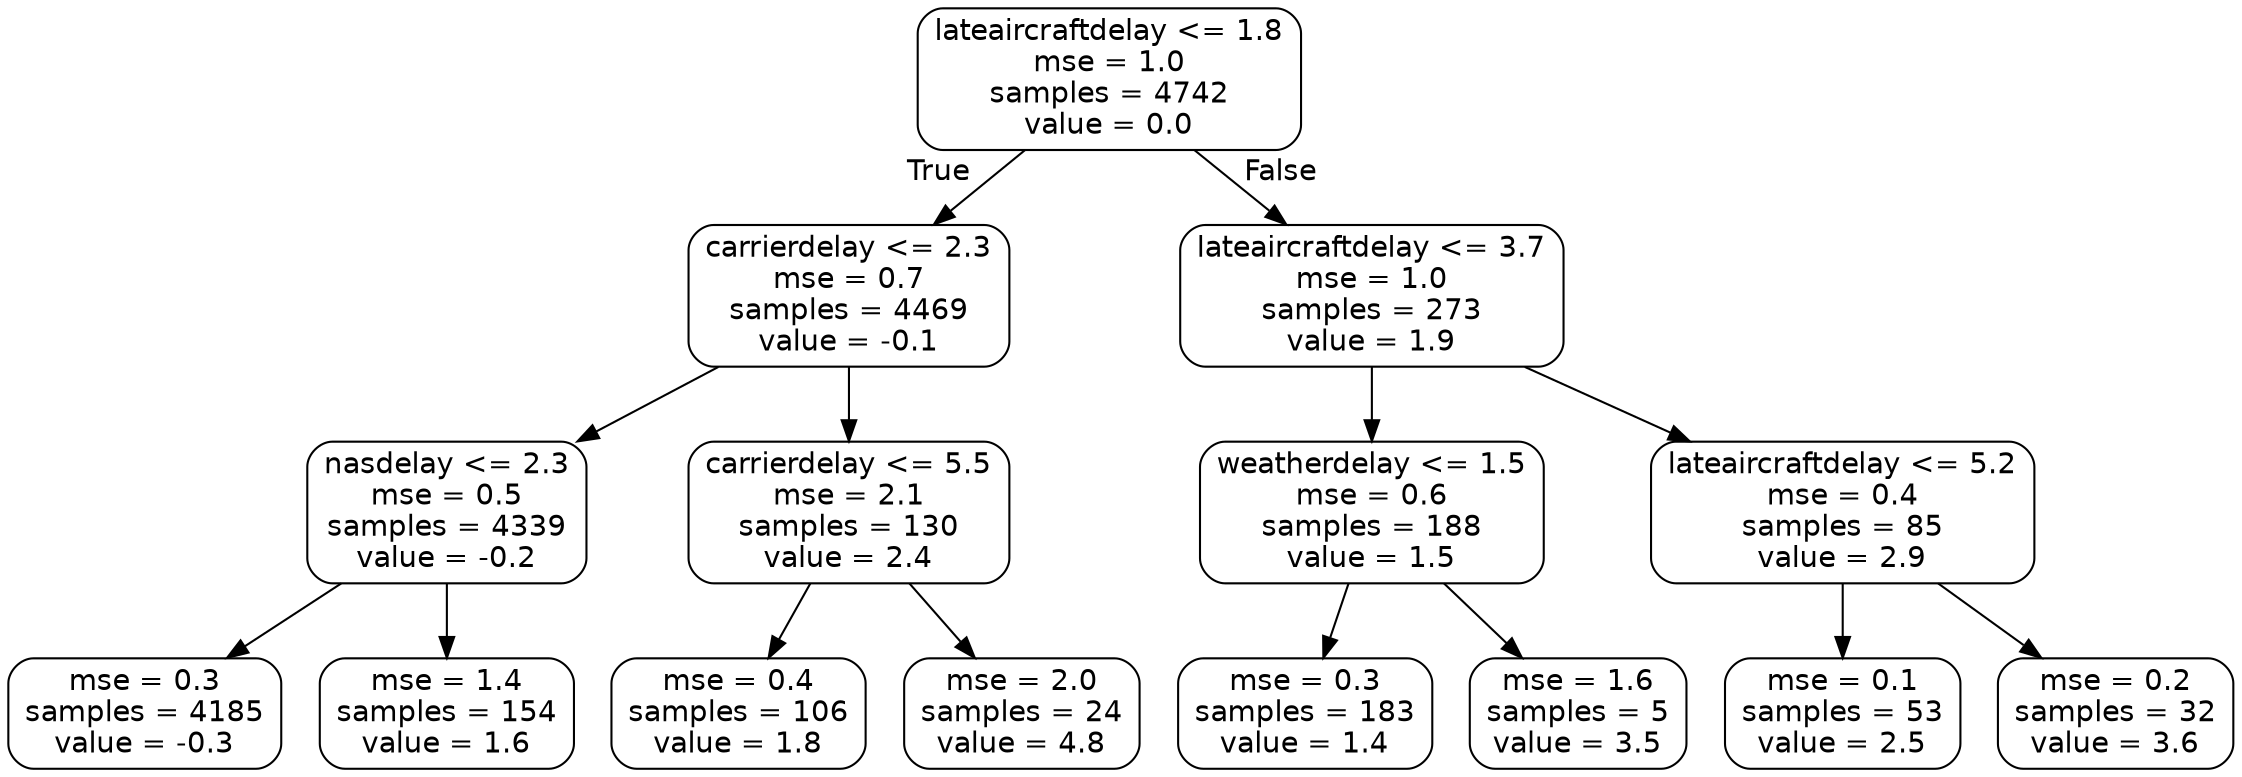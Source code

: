 digraph Tree {
node [shape=box, style="rounded", color="black", fontname=helvetica] ;
edge [fontname=helvetica] ;
0 [label="lateaircraftdelay <= 1.8\nmse = 1.0\nsamples = 4742\nvalue = 0.0"] ;
1 [label="carrierdelay <= 2.3\nmse = 0.7\nsamples = 4469\nvalue = -0.1"] ;
0 -> 1 [labeldistance=2.5, labelangle=45, headlabel="True"] ;
2 [label="nasdelay <= 2.3\nmse = 0.5\nsamples = 4339\nvalue = -0.2"] ;
1 -> 2 ;
3 [label="mse = 0.3\nsamples = 4185\nvalue = -0.3"] ;
2 -> 3 ;
4 [label="mse = 1.4\nsamples = 154\nvalue = 1.6"] ;
2 -> 4 ;
5 [label="carrierdelay <= 5.5\nmse = 2.1\nsamples = 130\nvalue = 2.4"] ;
1 -> 5 ;
6 [label="mse = 0.4\nsamples = 106\nvalue = 1.8"] ;
5 -> 6 ;
7 [label="mse = 2.0\nsamples = 24\nvalue = 4.8"] ;
5 -> 7 ;
8 [label="lateaircraftdelay <= 3.7\nmse = 1.0\nsamples = 273\nvalue = 1.9"] ;
0 -> 8 [labeldistance=2.5, labelangle=-45, headlabel="False"] ;
9 [label="weatherdelay <= 1.5\nmse = 0.6\nsamples = 188\nvalue = 1.5"] ;
8 -> 9 ;
10 [label="mse = 0.3\nsamples = 183\nvalue = 1.4"] ;
9 -> 10 ;
11 [label="mse = 1.6\nsamples = 5\nvalue = 3.5"] ;
9 -> 11 ;
12 [label="lateaircraftdelay <= 5.2\nmse = 0.4\nsamples = 85\nvalue = 2.9"] ;
8 -> 12 ;
13 [label="mse = 0.1\nsamples = 53\nvalue = 2.5"] ;
12 -> 13 ;
14 [label="mse = 0.2\nsamples = 32\nvalue = 3.6"] ;
12 -> 14 ;
}